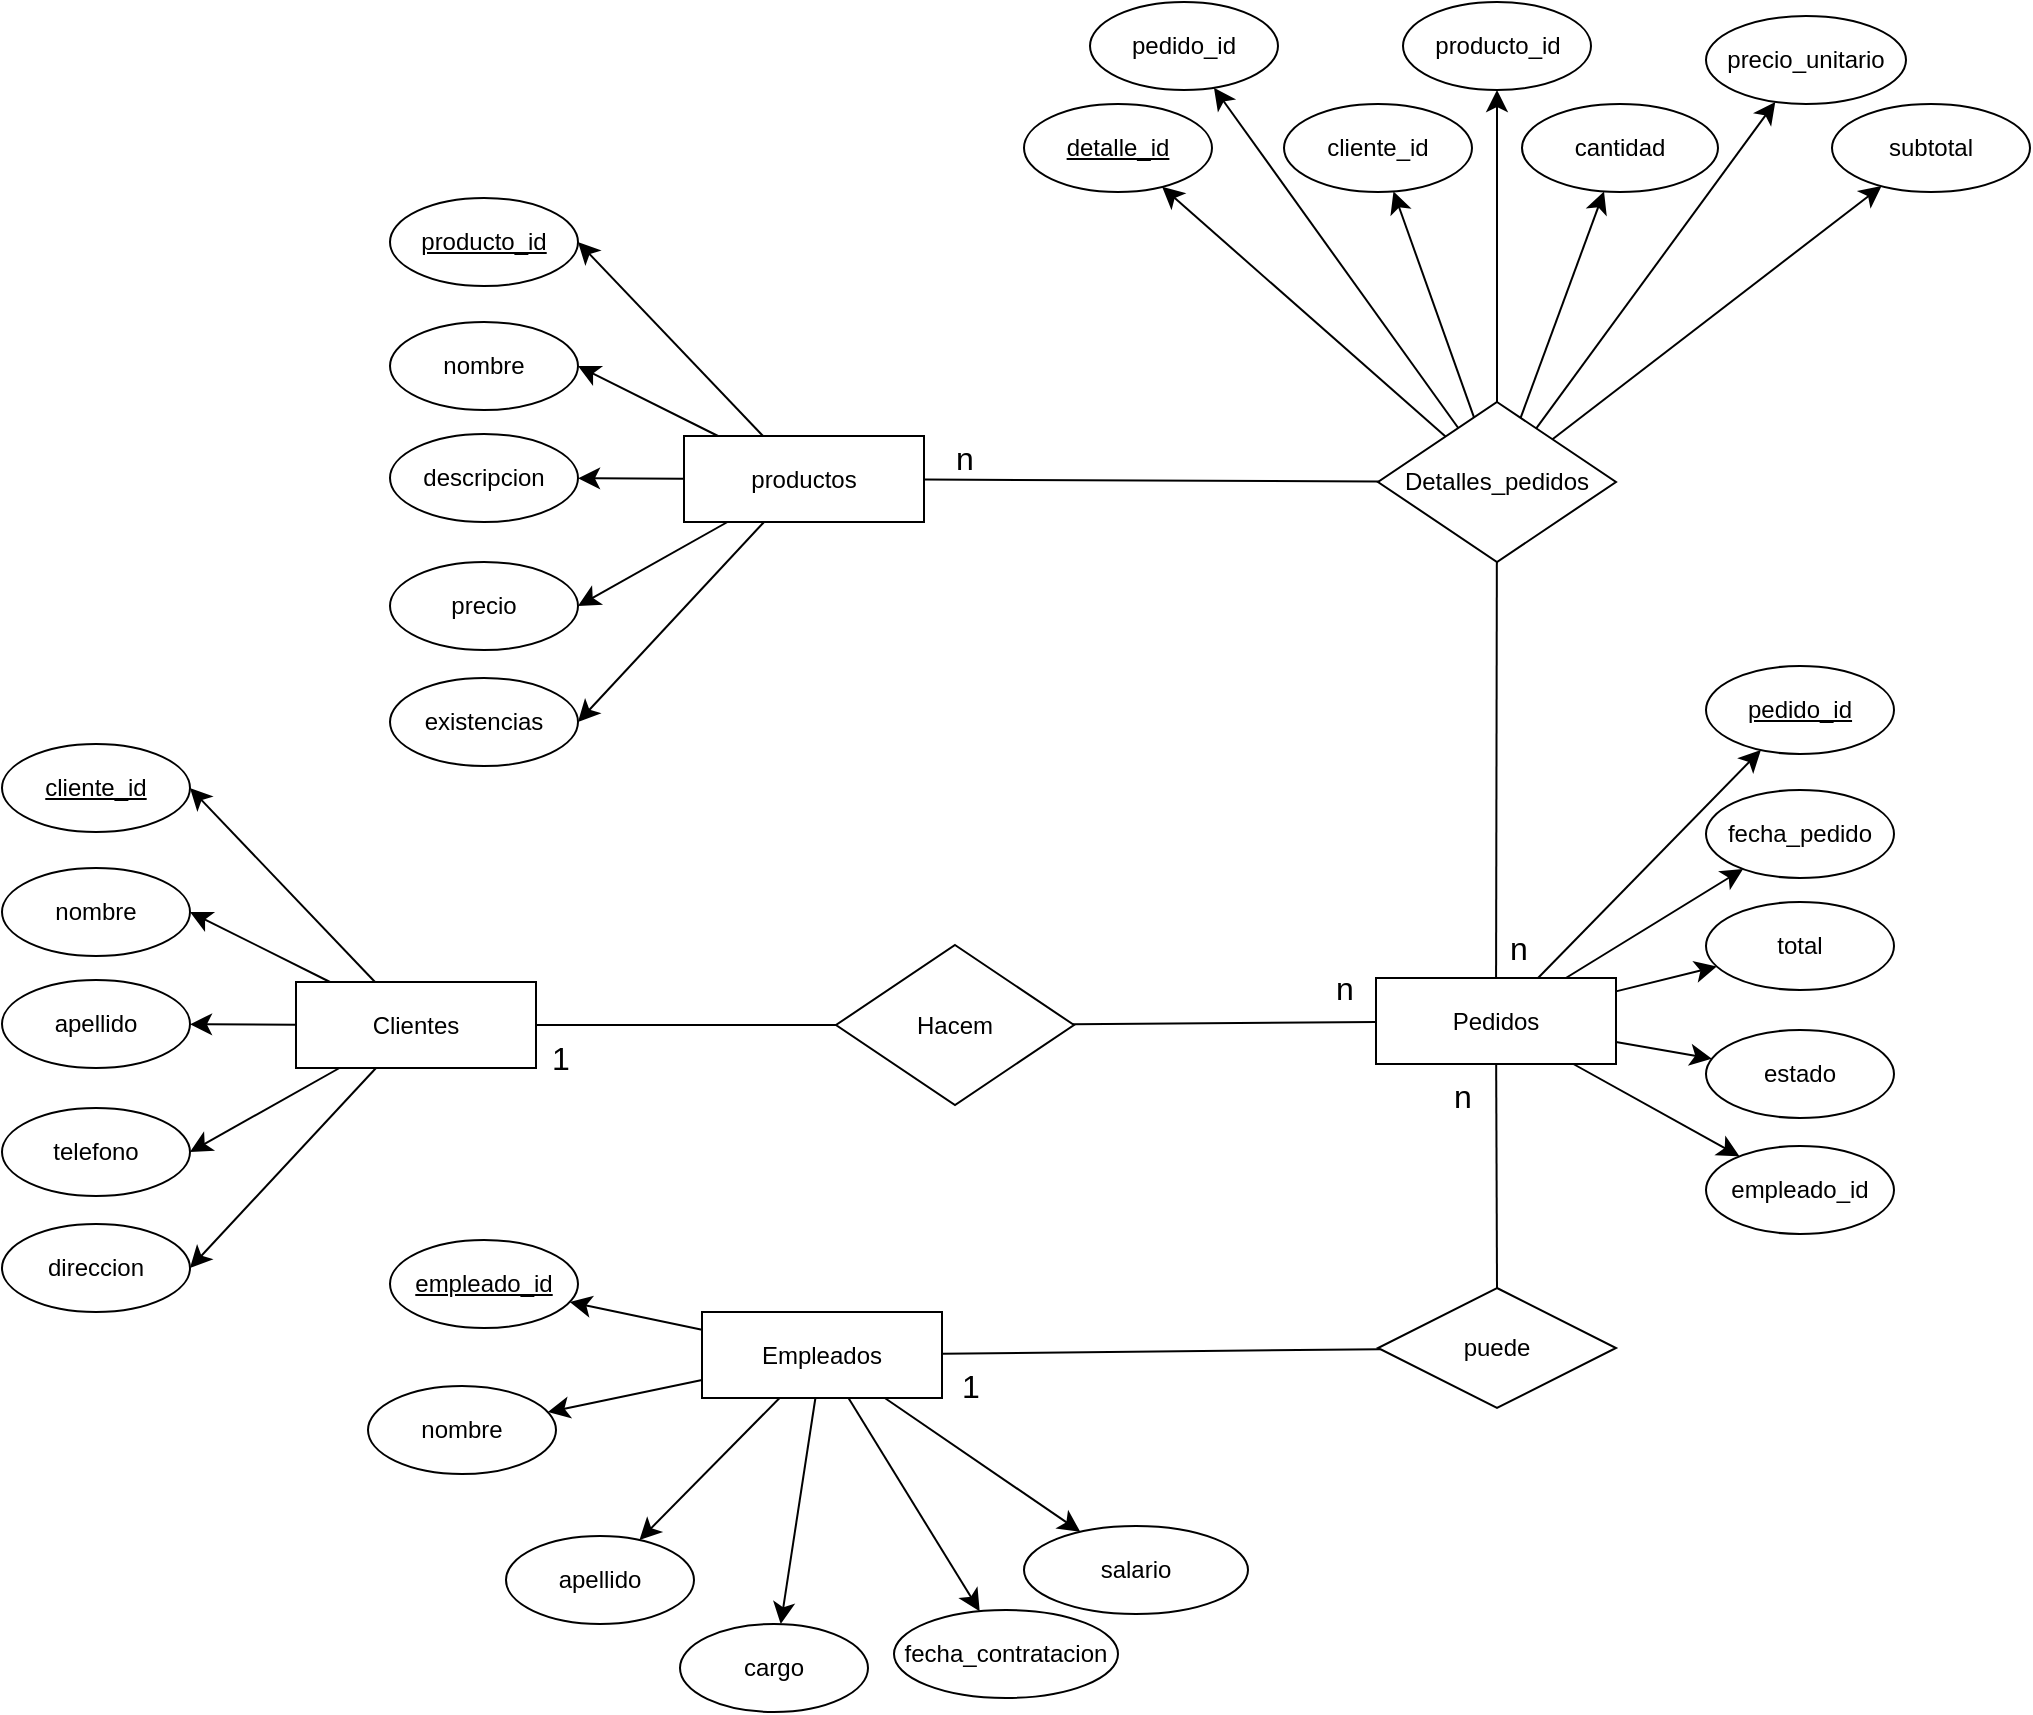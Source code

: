 <mxfile version="23.1.6" type="google">
  <diagram name="Página-1" id="HnVToOezf8ok25fyZpL1">
    <mxGraphModel grid="0" page="0" gridSize="10" guides="1" tooltips="1" connect="1" arrows="1" fold="1" pageScale="1" pageWidth="827" pageHeight="1169" math="0" shadow="0">
      <root>
        <mxCell id="0" />
        <mxCell id="1" parent="0" />
        <mxCell id="rFf7mccn_UqxJYUph-on-9" style="edgeStyle=none;curved=1;rounded=0;orthogonalLoop=1;jettySize=auto;html=1;fontSize=12;startSize=8;endSize=8;" edge="1" parent="1" source="rFf7mccn_UqxJYUph-on-1" target="rFf7mccn_UqxJYUph-on-4">
          <mxGeometry relative="1" as="geometry" />
        </mxCell>
        <mxCell id="rFf7mccn_UqxJYUph-on-10" style="edgeStyle=none;curved=1;rounded=0;orthogonalLoop=1;jettySize=auto;html=1;entryX=1;entryY=0.5;entryDx=0;entryDy=0;fontSize=12;startSize=8;endSize=8;" edge="1" parent="1" source="rFf7mccn_UqxJYUph-on-1" target="rFf7mccn_UqxJYUph-on-5">
          <mxGeometry relative="1" as="geometry" />
        </mxCell>
        <mxCell id="rFf7mccn_UqxJYUph-on-11" style="edgeStyle=none;curved=1;rounded=0;orthogonalLoop=1;jettySize=auto;html=1;entryX=1;entryY=0.5;entryDx=0;entryDy=0;fontSize=12;startSize=8;endSize=8;" edge="1" parent="1" source="rFf7mccn_UqxJYUph-on-1" target="rFf7mccn_UqxJYUph-on-6">
          <mxGeometry relative="1" as="geometry" />
        </mxCell>
        <mxCell id="rFf7mccn_UqxJYUph-on-12" style="edgeStyle=none;curved=1;rounded=0;orthogonalLoop=1;jettySize=auto;html=1;entryX=1;entryY=0.5;entryDx=0;entryDy=0;fontSize=12;startSize=8;endSize=8;" edge="1" parent="1" source="rFf7mccn_UqxJYUph-on-1" target="rFf7mccn_UqxJYUph-on-3">
          <mxGeometry relative="1" as="geometry" />
        </mxCell>
        <mxCell id="rFf7mccn_UqxJYUph-on-13" style="edgeStyle=none;curved=1;rounded=0;orthogonalLoop=1;jettySize=auto;html=1;entryX=1;entryY=0.5;entryDx=0;entryDy=0;fontSize=12;startSize=8;endSize=8;" edge="1" parent="1" source="rFf7mccn_UqxJYUph-on-1" target="rFf7mccn_UqxJYUph-on-2">
          <mxGeometry relative="1" as="geometry" />
        </mxCell>
        <mxCell id="rFf7mccn_UqxJYUph-on-1" value="Clientes" style="rounded=0;whiteSpace=wrap;html=1;" vertex="1" parent="1">
          <mxGeometry x="46" y="201" width="120" height="43" as="geometry" />
        </mxCell>
        <mxCell id="rFf7mccn_UqxJYUph-on-2" value="&lt;u&gt;cliente_id&lt;/u&gt;" style="ellipse;whiteSpace=wrap;html=1;" vertex="1" parent="1">
          <mxGeometry x="-101" y="82" width="94" height="44" as="geometry" />
        </mxCell>
        <mxCell id="rFf7mccn_UqxJYUph-on-3" value="nombre" style="ellipse;whiteSpace=wrap;html=1;" vertex="1" parent="1">
          <mxGeometry x="-101" y="144" width="94" height="44" as="geometry" />
        </mxCell>
        <mxCell id="rFf7mccn_UqxJYUph-on-4" value="apellido" style="ellipse;whiteSpace=wrap;html=1;" vertex="1" parent="1">
          <mxGeometry x="-101" y="200" width="94" height="44" as="geometry" />
        </mxCell>
        <mxCell id="rFf7mccn_UqxJYUph-on-5" value="telefono" style="ellipse;whiteSpace=wrap;html=1;" vertex="1" parent="1">
          <mxGeometry x="-101" y="264" width="94" height="44" as="geometry" />
        </mxCell>
        <mxCell id="rFf7mccn_UqxJYUph-on-6" value="direccion" style="ellipse;whiteSpace=wrap;html=1;" vertex="1" parent="1">
          <mxGeometry x="-101" y="322" width="94" height="44" as="geometry" />
        </mxCell>
        <mxCell id="rFf7mccn_UqxJYUph-on-14" style="edgeStyle=none;curved=1;rounded=0;orthogonalLoop=1;jettySize=auto;html=1;fontSize=12;startSize=8;endSize=8;" edge="1" parent="1" source="rFf7mccn_UqxJYUph-on-19" target="rFf7mccn_UqxJYUph-on-22">
          <mxGeometry relative="1" as="geometry" />
        </mxCell>
        <mxCell id="rFf7mccn_UqxJYUph-on-15" style="edgeStyle=none;curved=1;rounded=0;orthogonalLoop=1;jettySize=auto;html=1;fontSize=12;startSize=8;endSize=8;" edge="1" parent="1" source="rFf7mccn_UqxJYUph-on-19" target="rFf7mccn_UqxJYUph-on-23">
          <mxGeometry relative="1" as="geometry" />
        </mxCell>
        <mxCell id="rFf7mccn_UqxJYUph-on-16" style="edgeStyle=none;curved=1;rounded=0;orthogonalLoop=1;jettySize=auto;html=1;fontSize=12;startSize=8;endSize=8;" edge="1" parent="1" source="rFf7mccn_UqxJYUph-on-19" target="rFf7mccn_UqxJYUph-on-24">
          <mxGeometry relative="1" as="geometry" />
        </mxCell>
        <mxCell id="rFf7mccn_UqxJYUph-on-17" style="edgeStyle=none;curved=1;rounded=0;orthogonalLoop=1;jettySize=auto;html=1;fontSize=12;startSize=8;endSize=8;" edge="1" parent="1" source="rFf7mccn_UqxJYUph-on-19" target="rFf7mccn_UqxJYUph-on-21">
          <mxGeometry relative="1" as="geometry" />
        </mxCell>
        <mxCell id="rFf7mccn_UqxJYUph-on-18" style="edgeStyle=none;curved=1;rounded=0;orthogonalLoop=1;jettySize=auto;html=1;fontSize=12;startSize=8;endSize=8;" edge="1" parent="1" source="rFf7mccn_UqxJYUph-on-19" target="rFf7mccn_UqxJYUph-on-20">
          <mxGeometry relative="1" as="geometry" />
        </mxCell>
        <mxCell id="rFf7mccn_UqxJYUph-on-19" value="Pedidos" style="rounded=0;whiteSpace=wrap;html=1;" vertex="1" parent="1">
          <mxGeometry x="586" y="199" width="120" height="43" as="geometry" />
        </mxCell>
        <mxCell id="rFf7mccn_UqxJYUph-on-20" value="&lt;u&gt;pedido_id&lt;/u&gt;" style="ellipse;whiteSpace=wrap;html=1;" vertex="1" parent="1">
          <mxGeometry x="751" y="43" width="94" height="44" as="geometry" />
        </mxCell>
        <mxCell id="rFf7mccn_UqxJYUph-on-21" value="fecha_pedido" style="ellipse;whiteSpace=wrap;html=1;" vertex="1" parent="1">
          <mxGeometry x="751" y="105" width="94" height="44" as="geometry" />
        </mxCell>
        <mxCell id="rFf7mccn_UqxJYUph-on-22" value="total" style="ellipse;whiteSpace=wrap;html=1;" vertex="1" parent="1">
          <mxGeometry x="751" y="161" width="94" height="44" as="geometry" />
        </mxCell>
        <mxCell id="rFf7mccn_UqxJYUph-on-23" value="estado" style="ellipse;whiteSpace=wrap;html=1;" vertex="1" parent="1">
          <mxGeometry x="751" y="225" width="94" height="44" as="geometry" />
        </mxCell>
        <mxCell id="rFf7mccn_UqxJYUph-on-24" value="empleado_id" style="ellipse;whiteSpace=wrap;html=1;" vertex="1" parent="1">
          <mxGeometry x="751" y="283" width="94" height="44" as="geometry" />
        </mxCell>
        <mxCell id="rFf7mccn_UqxJYUph-on-27" style="edgeStyle=none;curved=1;rounded=0;orthogonalLoop=1;jettySize=auto;html=1;fontSize=12;startSize=8;endSize=8;" edge="1" parent="1" source="rFf7mccn_UqxJYUph-on-32" target="rFf7mccn_UqxJYUph-on-35">
          <mxGeometry relative="1" as="geometry" />
        </mxCell>
        <mxCell id="rFf7mccn_UqxJYUph-on-28" style="edgeStyle=none;curved=1;rounded=0;orthogonalLoop=1;jettySize=auto;html=1;fontSize=12;startSize=8;endSize=8;" edge="1" parent="1" source="rFf7mccn_UqxJYUph-on-32" target="rFf7mccn_UqxJYUph-on-36">
          <mxGeometry relative="1" as="geometry" />
        </mxCell>
        <mxCell id="rFf7mccn_UqxJYUph-on-29" style="edgeStyle=none;curved=1;rounded=0;orthogonalLoop=1;jettySize=auto;html=1;fontSize=12;startSize=8;endSize=8;" edge="1" parent="1" source="rFf7mccn_UqxJYUph-on-32" target="rFf7mccn_UqxJYUph-on-37">
          <mxGeometry relative="1" as="geometry" />
        </mxCell>
        <mxCell id="rFf7mccn_UqxJYUph-on-30" style="edgeStyle=none;curved=1;rounded=0;orthogonalLoop=1;jettySize=auto;html=1;fontSize=12;startSize=8;endSize=8;" edge="1" parent="1" source="rFf7mccn_UqxJYUph-on-32" target="rFf7mccn_UqxJYUph-on-34">
          <mxGeometry relative="1" as="geometry" />
        </mxCell>
        <mxCell id="rFf7mccn_UqxJYUph-on-31" style="edgeStyle=none;curved=1;rounded=0;orthogonalLoop=1;jettySize=auto;html=1;fontSize=12;startSize=8;endSize=8;" edge="1" parent="1" source="rFf7mccn_UqxJYUph-on-32" target="rFf7mccn_UqxJYUph-on-33">
          <mxGeometry relative="1" as="geometry" />
        </mxCell>
        <mxCell id="rFf7mccn_UqxJYUph-on-39" style="edgeStyle=none;curved=1;rounded=0;orthogonalLoop=1;jettySize=auto;html=1;fontSize=12;startSize=8;endSize=8;" edge="1" parent="1" source="rFf7mccn_UqxJYUph-on-32" target="rFf7mccn_UqxJYUph-on-38">
          <mxGeometry relative="1" as="geometry" />
        </mxCell>
        <mxCell id="rFf7mccn_UqxJYUph-on-32" value="Empleados" style="rounded=0;whiteSpace=wrap;html=1;" vertex="1" parent="1">
          <mxGeometry x="249" y="366" width="120" height="43" as="geometry" />
        </mxCell>
        <mxCell id="rFf7mccn_UqxJYUph-on-33" value="&lt;u&gt;empleado_id&lt;/u&gt;" style="ellipse;whiteSpace=wrap;html=1;" vertex="1" parent="1">
          <mxGeometry x="93" y="330" width="94" height="44" as="geometry" />
        </mxCell>
        <mxCell id="rFf7mccn_UqxJYUph-on-34" value="nombre" style="ellipse;whiteSpace=wrap;html=1;" vertex="1" parent="1">
          <mxGeometry x="82" y="403.0" width="94" height="44" as="geometry" />
        </mxCell>
        <mxCell id="rFf7mccn_UqxJYUph-on-35" value="apellido" style="ellipse;whiteSpace=wrap;html=1;" vertex="1" parent="1">
          <mxGeometry x="151" y="478.0" width="94" height="44" as="geometry" />
        </mxCell>
        <mxCell id="rFf7mccn_UqxJYUph-on-36" value="cargo" style="ellipse;whiteSpace=wrap;html=1;" vertex="1" parent="1">
          <mxGeometry x="238" y="522.0" width="94" height="44" as="geometry" />
        </mxCell>
        <mxCell id="rFf7mccn_UqxJYUph-on-37" value="fecha_contratacion" style="ellipse;whiteSpace=wrap;html=1;" vertex="1" parent="1">
          <mxGeometry x="345" y="515" width="112" height="44" as="geometry" />
        </mxCell>
        <mxCell id="rFf7mccn_UqxJYUph-on-38" value="salario" style="ellipse;whiteSpace=wrap;html=1;" vertex="1" parent="1">
          <mxGeometry x="410" y="473" width="112" height="44" as="geometry" />
        </mxCell>
        <mxCell id="rFf7mccn_UqxJYUph-on-47" value="&lt;u&gt;detalle_id&lt;/u&gt;" style="ellipse;whiteSpace=wrap;html=1;" vertex="1" parent="1">
          <mxGeometry x="410" y="-238" width="94" height="44" as="geometry" />
        </mxCell>
        <mxCell id="rFf7mccn_UqxJYUph-on-48" value="pedido_id" style="ellipse;whiteSpace=wrap;html=1;" vertex="1" parent="1">
          <mxGeometry x="443" y="-289" width="94" height="44" as="geometry" />
        </mxCell>
        <mxCell id="rFf7mccn_UqxJYUph-on-49" value="cliente_id" style="ellipse;whiteSpace=wrap;html=1;" vertex="1" parent="1">
          <mxGeometry x="540" y="-238" width="94" height="44" as="geometry" />
        </mxCell>
        <mxCell id="rFf7mccn_UqxJYUph-on-50" value="producto_id" style="ellipse;whiteSpace=wrap;html=1;" vertex="1" parent="1">
          <mxGeometry x="599.5" y="-289" width="94" height="44" as="geometry" />
        </mxCell>
        <mxCell id="rFf7mccn_UqxJYUph-on-51" value="cantidad" style="ellipse;whiteSpace=wrap;html=1;" vertex="1" parent="1">
          <mxGeometry x="659" y="-238" width="98" height="44" as="geometry" />
        </mxCell>
        <mxCell id="rFf7mccn_UqxJYUph-on-52" value="precio_unitario" style="ellipse;whiteSpace=wrap;html=1;" vertex="1" parent="1">
          <mxGeometry x="751" y="-282" width="100" height="44" as="geometry" />
        </mxCell>
        <mxCell id="rFf7mccn_UqxJYUph-on-55" style="edgeStyle=none;curved=1;rounded=0;orthogonalLoop=1;jettySize=auto;html=1;fontSize=12;startSize=8;endSize=8;" edge="1" parent="1" source="rFf7mccn_UqxJYUph-on-53" target="rFf7mccn_UqxJYUph-on-47">
          <mxGeometry relative="1" as="geometry" />
        </mxCell>
        <mxCell id="rFf7mccn_UqxJYUph-on-56" style="edgeStyle=none;curved=1;rounded=0;orthogonalLoop=1;jettySize=auto;html=1;fontSize=12;startSize=8;endSize=8;" edge="1" parent="1" source="rFf7mccn_UqxJYUph-on-53" target="rFf7mccn_UqxJYUph-on-48">
          <mxGeometry relative="1" as="geometry" />
        </mxCell>
        <mxCell id="rFf7mccn_UqxJYUph-on-57" style="edgeStyle=none;curved=1;rounded=0;orthogonalLoop=1;jettySize=auto;html=1;fontSize=12;startSize=8;endSize=8;" edge="1" parent="1" source="rFf7mccn_UqxJYUph-on-53" target="rFf7mccn_UqxJYUph-on-49">
          <mxGeometry relative="1" as="geometry" />
        </mxCell>
        <mxCell id="rFf7mccn_UqxJYUph-on-58" style="edgeStyle=none;curved=1;rounded=0;orthogonalLoop=1;jettySize=auto;html=1;fontSize=12;startSize=8;endSize=8;" edge="1" parent="1" source="rFf7mccn_UqxJYUph-on-53" target="rFf7mccn_UqxJYUph-on-50">
          <mxGeometry relative="1" as="geometry" />
        </mxCell>
        <mxCell id="rFf7mccn_UqxJYUph-on-59" style="edgeStyle=none;curved=1;rounded=0;orthogonalLoop=1;jettySize=auto;html=1;fontSize=12;startSize=8;endSize=8;" edge="1" parent="1" source="rFf7mccn_UqxJYUph-on-53" target="rFf7mccn_UqxJYUph-on-51">
          <mxGeometry relative="1" as="geometry" />
        </mxCell>
        <mxCell id="rFf7mccn_UqxJYUph-on-60" style="edgeStyle=none;curved=1;rounded=0;orthogonalLoop=1;jettySize=auto;html=1;fontSize=12;startSize=8;endSize=8;" edge="1" parent="1" source="rFf7mccn_UqxJYUph-on-53" target="rFf7mccn_UqxJYUph-on-52">
          <mxGeometry relative="1" as="geometry" />
        </mxCell>
        <mxCell id="rFf7mccn_UqxJYUph-on-61" style="edgeStyle=none;curved=1;rounded=0;orthogonalLoop=1;jettySize=auto;html=1;fontSize=12;startSize=8;endSize=8;" edge="1" parent="1" source="rFf7mccn_UqxJYUph-on-53" target="rFf7mccn_UqxJYUph-on-54">
          <mxGeometry relative="1" as="geometry" />
        </mxCell>
        <mxCell id="rFf7mccn_UqxJYUph-on-53" value="Detalles_pedidos" style="rhombus;whiteSpace=wrap;html=1;" vertex="1" parent="1">
          <mxGeometry x="587" y="-89" width="119" height="80" as="geometry" />
        </mxCell>
        <mxCell id="rFf7mccn_UqxJYUph-on-54" value="subtotal" style="ellipse;whiteSpace=wrap;html=1;" vertex="1" parent="1">
          <mxGeometry x="814" y="-238" width="99" height="44" as="geometry" />
        </mxCell>
        <mxCell id="rFf7mccn_UqxJYUph-on-62" value="" style="endArrow=none;html=1;rounded=0;fontSize=12;startSize=8;endSize=8;" edge="1" parent="1" source="rFf7mccn_UqxJYUph-on-19" target="rFf7mccn_UqxJYUph-on-53">
          <mxGeometry width="50" height="50" relative="1" as="geometry">
            <mxPoint x="523" y="81" as="sourcePoint" />
            <mxPoint x="573" y="31" as="targetPoint" />
          </mxGeometry>
        </mxCell>
        <mxCell id="rFf7mccn_UqxJYUph-on-64" value="Hacem" style="rhombus;whiteSpace=wrap;html=1;" vertex="1" parent="1">
          <mxGeometry x="316" y="182.5" width="119" height="80" as="geometry" />
        </mxCell>
        <mxCell id="rFf7mccn_UqxJYUph-on-65" value="" style="endArrow=none;html=1;rounded=0;fontSize=12;startSize=8;endSize=8;" edge="1" parent="1" source="rFf7mccn_UqxJYUph-on-64" target="rFf7mccn_UqxJYUph-on-19">
          <mxGeometry width="50" height="50" relative="1" as="geometry">
            <mxPoint x="547" y="202" as="sourcePoint" />
            <mxPoint x="597" y="152" as="targetPoint" />
          </mxGeometry>
        </mxCell>
        <mxCell id="rFf7mccn_UqxJYUph-on-66" value="" style="endArrow=none;html=1;rounded=0;fontSize=12;startSize=8;endSize=8;" edge="1" parent="1" source="rFf7mccn_UqxJYUph-on-1" target="rFf7mccn_UqxJYUph-on-64">
          <mxGeometry width="50" height="50" relative="1" as="geometry">
            <mxPoint x="239" y="202" as="sourcePoint" />
            <mxPoint x="289" y="152" as="targetPoint" />
          </mxGeometry>
        </mxCell>
        <mxCell id="rFf7mccn_UqxJYUph-on-67" value="puede" style="rhombus;whiteSpace=wrap;html=1;" vertex="1" parent="1">
          <mxGeometry x="587" y="354" width="119" height="60" as="geometry" />
        </mxCell>
        <mxCell id="rFf7mccn_UqxJYUph-on-68" value="" style="endArrow=none;html=1;rounded=0;fontSize=12;startSize=8;endSize=8;exitX=0.5;exitY=0;exitDx=0;exitDy=0;" edge="1" parent="1" source="rFf7mccn_UqxJYUph-on-67" target="rFf7mccn_UqxJYUph-on-19">
          <mxGeometry width="50" height="50" relative="1" as="geometry">
            <mxPoint x="424" y="337" as="sourcePoint" />
            <mxPoint x="474" y="287" as="targetPoint" />
          </mxGeometry>
        </mxCell>
        <mxCell id="rFf7mccn_UqxJYUph-on-69" value="" style="endArrow=none;html=1;rounded=0;fontSize=12;startSize=8;endSize=8;" edge="1" parent="1" source="rFf7mccn_UqxJYUph-on-67" target="rFf7mccn_UqxJYUph-on-32">
          <mxGeometry width="50" height="50" relative="1" as="geometry">
            <mxPoint x="307.37" y="292.004" as="sourcePoint" />
            <mxPoint x="135" y="165.07" as="targetPoint" />
          </mxGeometry>
        </mxCell>
        <mxCell id="rFf7mccn_UqxJYUph-on-70" value="1" style="text;html=1;align=center;verticalAlign=middle;resizable=0;points=[];autosize=1;strokeColor=none;fillColor=none;fontSize=16;" vertex="1" parent="1">
          <mxGeometry x="164.5" y="223.5" width="27" height="31" as="geometry" />
        </mxCell>
        <mxCell id="rFf7mccn_UqxJYUph-on-71" value="n" style="text;html=1;align=center;verticalAlign=middle;resizable=0;points=[];autosize=1;strokeColor=none;fillColor=none;fontSize=16;" vertex="1" parent="1">
          <mxGeometry x="556" y="188" width="27" height="31" as="geometry" />
        </mxCell>
        <mxCell id="rFf7mccn_UqxJYUph-on-72" value="n" style="text;html=1;align=center;verticalAlign=middle;resizable=0;points=[];autosize=1;strokeColor=none;fillColor=none;fontSize=16;" vertex="1" parent="1">
          <mxGeometry x="615" y="242" width="27" height="31" as="geometry" />
        </mxCell>
        <mxCell id="rFf7mccn_UqxJYUph-on-73" value="n" style="text;html=1;align=center;verticalAlign=middle;resizable=0;points=[];autosize=1;strokeColor=none;fillColor=none;fontSize=16;" vertex="1" parent="1">
          <mxGeometry x="643.5" y="168.5" width="27" height="31" as="geometry" />
        </mxCell>
        <mxCell id="rFf7mccn_UqxJYUph-on-74" value="1" style="text;html=1;align=center;verticalAlign=middle;resizable=0;points=[];autosize=1;strokeColor=none;fillColor=none;fontSize=16;" vertex="1" parent="1">
          <mxGeometry x="369" y="387" width="27" height="31" as="geometry" />
        </mxCell>
        <mxCell id="rFf7mccn_UqxJYUph-on-75" style="edgeStyle=none;curved=1;rounded=0;orthogonalLoop=1;jettySize=auto;html=1;fontSize=12;startSize=8;endSize=8;" edge="1" parent="1" source="rFf7mccn_UqxJYUph-on-80" target="rFf7mccn_UqxJYUph-on-83">
          <mxGeometry relative="1" as="geometry" />
        </mxCell>
        <mxCell id="rFf7mccn_UqxJYUph-on-76" style="edgeStyle=none;curved=1;rounded=0;orthogonalLoop=1;jettySize=auto;html=1;entryX=1;entryY=0.5;entryDx=0;entryDy=0;fontSize=12;startSize=8;endSize=8;" edge="1" parent="1" source="rFf7mccn_UqxJYUph-on-80" target="rFf7mccn_UqxJYUph-on-84">
          <mxGeometry relative="1" as="geometry" />
        </mxCell>
        <mxCell id="rFf7mccn_UqxJYUph-on-77" style="edgeStyle=none;curved=1;rounded=0;orthogonalLoop=1;jettySize=auto;html=1;entryX=1;entryY=0.5;entryDx=0;entryDy=0;fontSize=12;startSize=8;endSize=8;" edge="1" parent="1" source="rFf7mccn_UqxJYUph-on-80" target="rFf7mccn_UqxJYUph-on-85">
          <mxGeometry relative="1" as="geometry" />
        </mxCell>
        <mxCell id="rFf7mccn_UqxJYUph-on-78" style="edgeStyle=none;curved=1;rounded=0;orthogonalLoop=1;jettySize=auto;html=1;entryX=1;entryY=0.5;entryDx=0;entryDy=0;fontSize=12;startSize=8;endSize=8;" edge="1" parent="1" source="rFf7mccn_UqxJYUph-on-80" target="rFf7mccn_UqxJYUph-on-82">
          <mxGeometry relative="1" as="geometry" />
        </mxCell>
        <mxCell id="rFf7mccn_UqxJYUph-on-79" style="edgeStyle=none;curved=1;rounded=0;orthogonalLoop=1;jettySize=auto;html=1;entryX=1;entryY=0.5;entryDx=0;entryDy=0;fontSize=12;startSize=8;endSize=8;" edge="1" parent="1" source="rFf7mccn_UqxJYUph-on-80" target="rFf7mccn_UqxJYUph-on-81">
          <mxGeometry relative="1" as="geometry" />
        </mxCell>
        <mxCell id="rFf7mccn_UqxJYUph-on-80" value="productos" style="rounded=0;whiteSpace=wrap;html=1;" vertex="1" parent="1">
          <mxGeometry x="240" y="-72" width="120" height="43" as="geometry" />
        </mxCell>
        <mxCell id="rFf7mccn_UqxJYUph-on-81" value="&lt;u&gt;producto_id&lt;/u&gt;" style="ellipse;whiteSpace=wrap;html=1;" vertex="1" parent="1">
          <mxGeometry x="93" y="-191" width="94" height="44" as="geometry" />
        </mxCell>
        <mxCell id="rFf7mccn_UqxJYUph-on-82" value="nombre" style="ellipse;whiteSpace=wrap;html=1;" vertex="1" parent="1">
          <mxGeometry x="93" y="-129" width="94" height="44" as="geometry" />
        </mxCell>
        <mxCell id="rFf7mccn_UqxJYUph-on-83" value="descripcion" style="ellipse;whiteSpace=wrap;html=1;" vertex="1" parent="1">
          <mxGeometry x="93" y="-73" width="94" height="44" as="geometry" />
        </mxCell>
        <mxCell id="rFf7mccn_UqxJYUph-on-84" value="precio" style="ellipse;whiteSpace=wrap;html=1;" vertex="1" parent="1">
          <mxGeometry x="93" y="-9" width="94" height="44" as="geometry" />
        </mxCell>
        <mxCell id="rFf7mccn_UqxJYUph-on-85" value="existencias" style="ellipse;whiteSpace=wrap;html=1;" vertex="1" parent="1">
          <mxGeometry x="93" y="49" width="94" height="44" as="geometry" />
        </mxCell>
        <mxCell id="rFf7mccn_UqxJYUph-on-87" value="" style="endArrow=none;html=1;rounded=0;fontSize=12;startSize=8;endSize=8;" edge="1" parent="1" source="rFf7mccn_UqxJYUph-on-80" target="rFf7mccn_UqxJYUph-on-53">
          <mxGeometry width="50" height="50" relative="1" as="geometry">
            <mxPoint x="338" y="-10" as="sourcePoint" />
            <mxPoint x="388" y="-60" as="targetPoint" />
          </mxGeometry>
        </mxCell>
        <mxCell id="rFf7mccn_UqxJYUph-on-88" value="n" style="text;html=1;align=center;verticalAlign=middle;resizable=0;points=[];autosize=1;strokeColor=none;fillColor=none;fontSize=16;" vertex="1" parent="1">
          <mxGeometry x="366" y="-77" width="27" height="31" as="geometry" />
        </mxCell>
      </root>
    </mxGraphModel>
  </diagram>
</mxfile>
